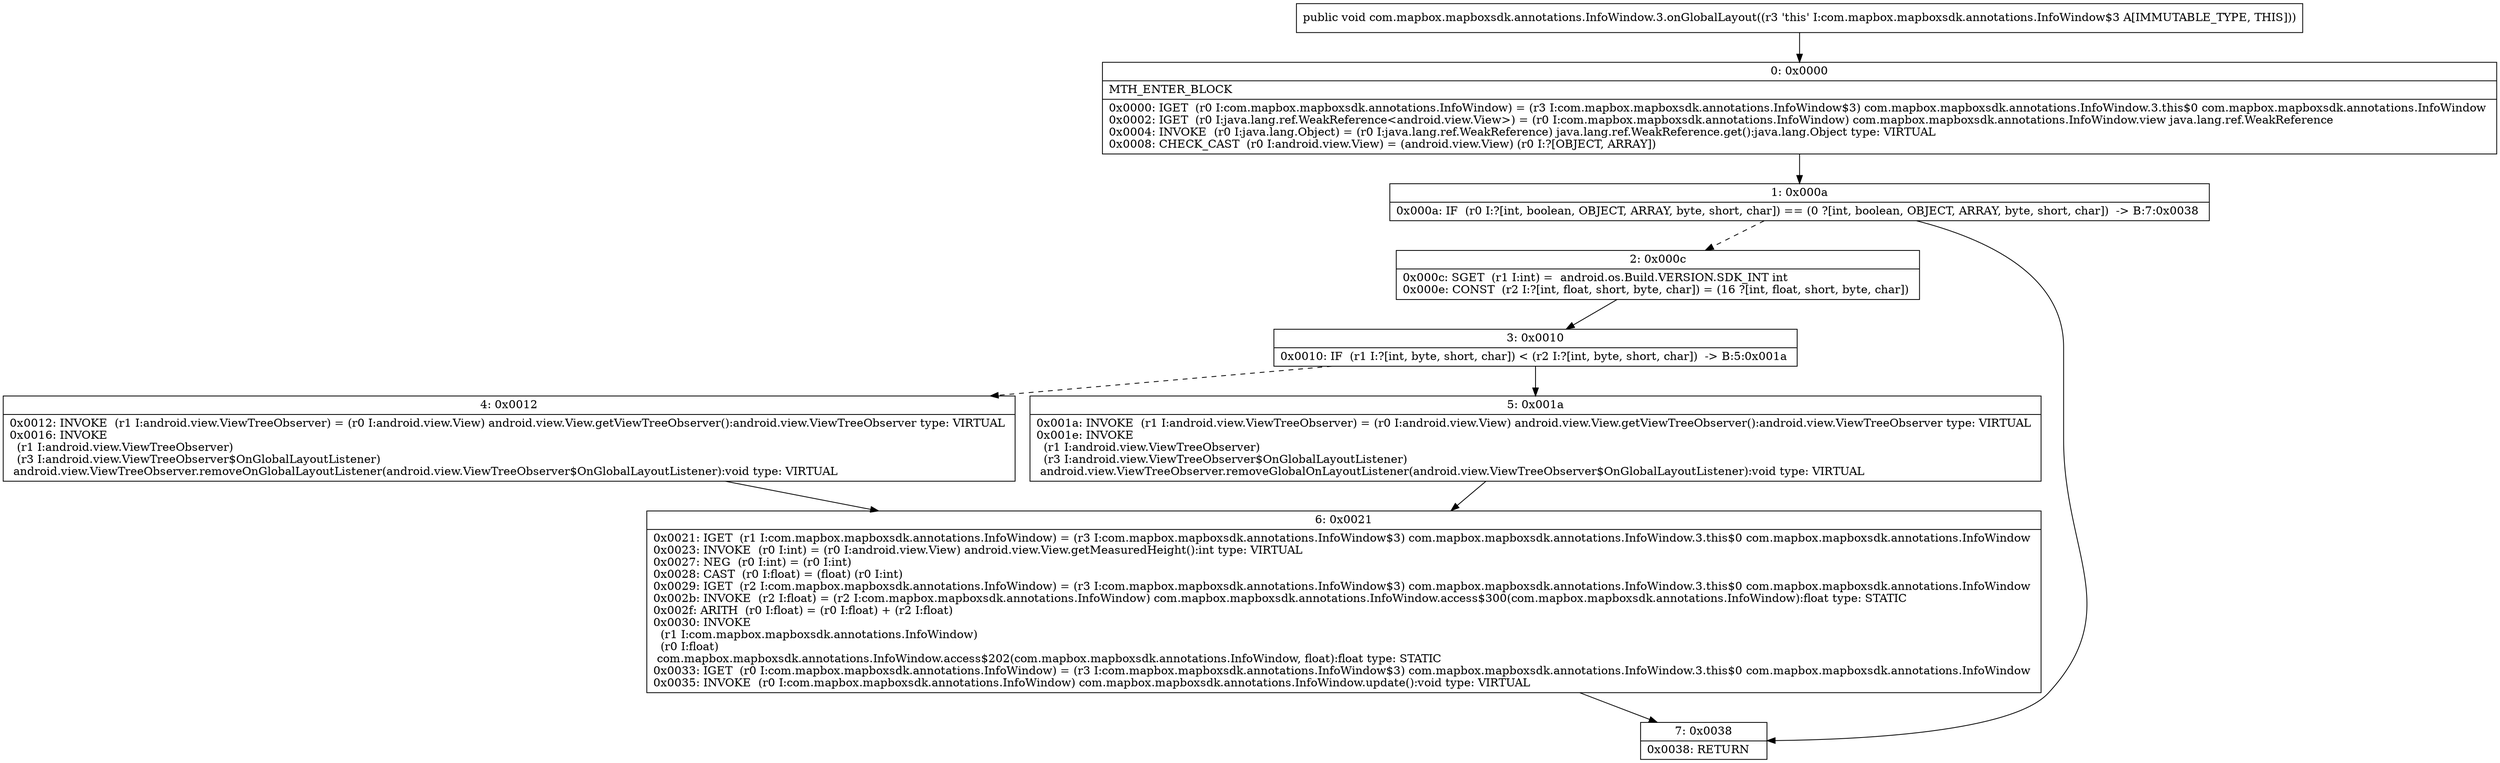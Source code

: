 digraph "CFG forcom.mapbox.mapboxsdk.annotations.InfoWindow.3.onGlobalLayout()V" {
Node_0 [shape=record,label="{0\:\ 0x0000|MTH_ENTER_BLOCK\l|0x0000: IGET  (r0 I:com.mapbox.mapboxsdk.annotations.InfoWindow) = (r3 I:com.mapbox.mapboxsdk.annotations.InfoWindow$3) com.mapbox.mapboxsdk.annotations.InfoWindow.3.this$0 com.mapbox.mapboxsdk.annotations.InfoWindow \l0x0002: IGET  (r0 I:java.lang.ref.WeakReference\<android.view.View\>) = (r0 I:com.mapbox.mapboxsdk.annotations.InfoWindow) com.mapbox.mapboxsdk.annotations.InfoWindow.view java.lang.ref.WeakReference \l0x0004: INVOKE  (r0 I:java.lang.Object) = (r0 I:java.lang.ref.WeakReference) java.lang.ref.WeakReference.get():java.lang.Object type: VIRTUAL \l0x0008: CHECK_CAST  (r0 I:android.view.View) = (android.view.View) (r0 I:?[OBJECT, ARRAY]) \l}"];
Node_1 [shape=record,label="{1\:\ 0x000a|0x000a: IF  (r0 I:?[int, boolean, OBJECT, ARRAY, byte, short, char]) == (0 ?[int, boolean, OBJECT, ARRAY, byte, short, char])  \-\> B:7:0x0038 \l}"];
Node_2 [shape=record,label="{2\:\ 0x000c|0x000c: SGET  (r1 I:int) =  android.os.Build.VERSION.SDK_INT int \l0x000e: CONST  (r2 I:?[int, float, short, byte, char]) = (16 ?[int, float, short, byte, char]) \l}"];
Node_3 [shape=record,label="{3\:\ 0x0010|0x0010: IF  (r1 I:?[int, byte, short, char]) \< (r2 I:?[int, byte, short, char])  \-\> B:5:0x001a \l}"];
Node_4 [shape=record,label="{4\:\ 0x0012|0x0012: INVOKE  (r1 I:android.view.ViewTreeObserver) = (r0 I:android.view.View) android.view.View.getViewTreeObserver():android.view.ViewTreeObserver type: VIRTUAL \l0x0016: INVOKE  \l  (r1 I:android.view.ViewTreeObserver)\l  (r3 I:android.view.ViewTreeObserver$OnGlobalLayoutListener)\l android.view.ViewTreeObserver.removeOnGlobalLayoutListener(android.view.ViewTreeObserver$OnGlobalLayoutListener):void type: VIRTUAL \l}"];
Node_5 [shape=record,label="{5\:\ 0x001a|0x001a: INVOKE  (r1 I:android.view.ViewTreeObserver) = (r0 I:android.view.View) android.view.View.getViewTreeObserver():android.view.ViewTreeObserver type: VIRTUAL \l0x001e: INVOKE  \l  (r1 I:android.view.ViewTreeObserver)\l  (r3 I:android.view.ViewTreeObserver$OnGlobalLayoutListener)\l android.view.ViewTreeObserver.removeGlobalOnLayoutListener(android.view.ViewTreeObserver$OnGlobalLayoutListener):void type: VIRTUAL \l}"];
Node_6 [shape=record,label="{6\:\ 0x0021|0x0021: IGET  (r1 I:com.mapbox.mapboxsdk.annotations.InfoWindow) = (r3 I:com.mapbox.mapboxsdk.annotations.InfoWindow$3) com.mapbox.mapboxsdk.annotations.InfoWindow.3.this$0 com.mapbox.mapboxsdk.annotations.InfoWindow \l0x0023: INVOKE  (r0 I:int) = (r0 I:android.view.View) android.view.View.getMeasuredHeight():int type: VIRTUAL \l0x0027: NEG  (r0 I:int) = (r0 I:int) \l0x0028: CAST  (r0 I:float) = (float) (r0 I:int) \l0x0029: IGET  (r2 I:com.mapbox.mapboxsdk.annotations.InfoWindow) = (r3 I:com.mapbox.mapboxsdk.annotations.InfoWindow$3) com.mapbox.mapboxsdk.annotations.InfoWindow.3.this$0 com.mapbox.mapboxsdk.annotations.InfoWindow \l0x002b: INVOKE  (r2 I:float) = (r2 I:com.mapbox.mapboxsdk.annotations.InfoWindow) com.mapbox.mapboxsdk.annotations.InfoWindow.access$300(com.mapbox.mapboxsdk.annotations.InfoWindow):float type: STATIC \l0x002f: ARITH  (r0 I:float) = (r0 I:float) + (r2 I:float) \l0x0030: INVOKE  \l  (r1 I:com.mapbox.mapboxsdk.annotations.InfoWindow)\l  (r0 I:float)\l com.mapbox.mapboxsdk.annotations.InfoWindow.access$202(com.mapbox.mapboxsdk.annotations.InfoWindow, float):float type: STATIC \l0x0033: IGET  (r0 I:com.mapbox.mapboxsdk.annotations.InfoWindow) = (r3 I:com.mapbox.mapboxsdk.annotations.InfoWindow$3) com.mapbox.mapboxsdk.annotations.InfoWindow.3.this$0 com.mapbox.mapboxsdk.annotations.InfoWindow \l0x0035: INVOKE  (r0 I:com.mapbox.mapboxsdk.annotations.InfoWindow) com.mapbox.mapboxsdk.annotations.InfoWindow.update():void type: VIRTUAL \l}"];
Node_7 [shape=record,label="{7\:\ 0x0038|0x0038: RETURN   \l}"];
MethodNode[shape=record,label="{public void com.mapbox.mapboxsdk.annotations.InfoWindow.3.onGlobalLayout((r3 'this' I:com.mapbox.mapboxsdk.annotations.InfoWindow$3 A[IMMUTABLE_TYPE, THIS])) }"];
MethodNode -> Node_0;
Node_0 -> Node_1;
Node_1 -> Node_2[style=dashed];
Node_1 -> Node_7;
Node_2 -> Node_3;
Node_3 -> Node_4[style=dashed];
Node_3 -> Node_5;
Node_4 -> Node_6;
Node_5 -> Node_6;
Node_6 -> Node_7;
}


